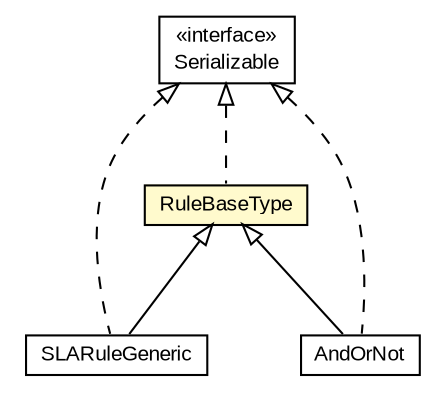 #!/usr/local/bin/dot
#
# Class diagram 
# Generated by UMLGraph version R5_6-24-gf6e263 (http://www.umlgraph.org/)
#

digraph G {
	edge [fontname="arial",fontsize=10,labelfontname="arial",labelfontsize=10];
	node [fontname="arial",fontsize=10,shape=plaintext];
	nodesep=0.25;
	ranksep=0.5;
	// org.miloss.fgsms.services.interfaces.policyconfiguration.SLARuleGeneric
	c1030578 [label=<<table title="org.miloss.fgsms.services.interfaces.policyconfiguration.SLARuleGeneric" border="0" cellborder="1" cellspacing="0" cellpadding="2" port="p" href="./SLARuleGeneric.html">
		<tr><td><table border="0" cellspacing="0" cellpadding="1">
<tr><td align="center" balign="center"> SLARuleGeneric </td></tr>
		</table></td></tr>
		</table>>, URL="./SLARuleGeneric.html", fontname="arial", fontcolor="black", fontsize=10.0];
	// org.miloss.fgsms.services.interfaces.policyconfiguration.RuleBaseType
	c1030631 [label=<<table title="org.miloss.fgsms.services.interfaces.policyconfiguration.RuleBaseType" border="0" cellborder="1" cellspacing="0" cellpadding="2" port="p" bgcolor="lemonChiffon" href="./RuleBaseType.html">
		<tr><td><table border="0" cellspacing="0" cellpadding="1">
<tr><td align="center" balign="center"> RuleBaseType </td></tr>
		</table></td></tr>
		</table>>, URL="./RuleBaseType.html", fontname="arial", fontcolor="black", fontsize=10.0];
	// org.miloss.fgsms.services.interfaces.policyconfiguration.AndOrNot
	c1030764 [label=<<table title="org.miloss.fgsms.services.interfaces.policyconfiguration.AndOrNot" border="0" cellborder="1" cellspacing="0" cellpadding="2" port="p" href="./AndOrNot.html">
		<tr><td><table border="0" cellspacing="0" cellpadding="1">
<tr><td align="center" balign="center"> AndOrNot </td></tr>
		</table></td></tr>
		</table>>, URL="./AndOrNot.html", fontname="arial", fontcolor="black", fontsize=10.0];
	//org.miloss.fgsms.services.interfaces.policyconfiguration.SLARuleGeneric extends org.miloss.fgsms.services.interfaces.policyconfiguration.RuleBaseType
	c1030631:p -> c1030578:p [dir=back,arrowtail=empty];
	//org.miloss.fgsms.services.interfaces.policyconfiguration.SLARuleGeneric implements java.io.Serializable
	c1031314:p -> c1030578:p [dir=back,arrowtail=empty,style=dashed];
	//org.miloss.fgsms.services.interfaces.policyconfiguration.RuleBaseType implements java.io.Serializable
	c1031314:p -> c1030631:p [dir=back,arrowtail=empty,style=dashed];
	//org.miloss.fgsms.services.interfaces.policyconfiguration.AndOrNot extends org.miloss.fgsms.services.interfaces.policyconfiguration.RuleBaseType
	c1030631:p -> c1030764:p [dir=back,arrowtail=empty];
	//org.miloss.fgsms.services.interfaces.policyconfiguration.AndOrNot implements java.io.Serializable
	c1031314:p -> c1030764:p [dir=back,arrowtail=empty,style=dashed];
	// java.io.Serializable
	c1031314 [label=<<table title="java.io.Serializable" border="0" cellborder="1" cellspacing="0" cellpadding="2" port="p" href="http://java.sun.com/j2se/1.4.2/docs/api/java/io/Serializable.html">
		<tr><td><table border="0" cellspacing="0" cellpadding="1">
<tr><td align="center" balign="center"> &#171;interface&#187; </td></tr>
<tr><td align="center" balign="center"> Serializable </td></tr>
		</table></td></tr>
		</table>>, URL="http://java.sun.com/j2se/1.4.2/docs/api/java/io/Serializable.html", fontname="arial", fontcolor="black", fontsize=10.0];
}

